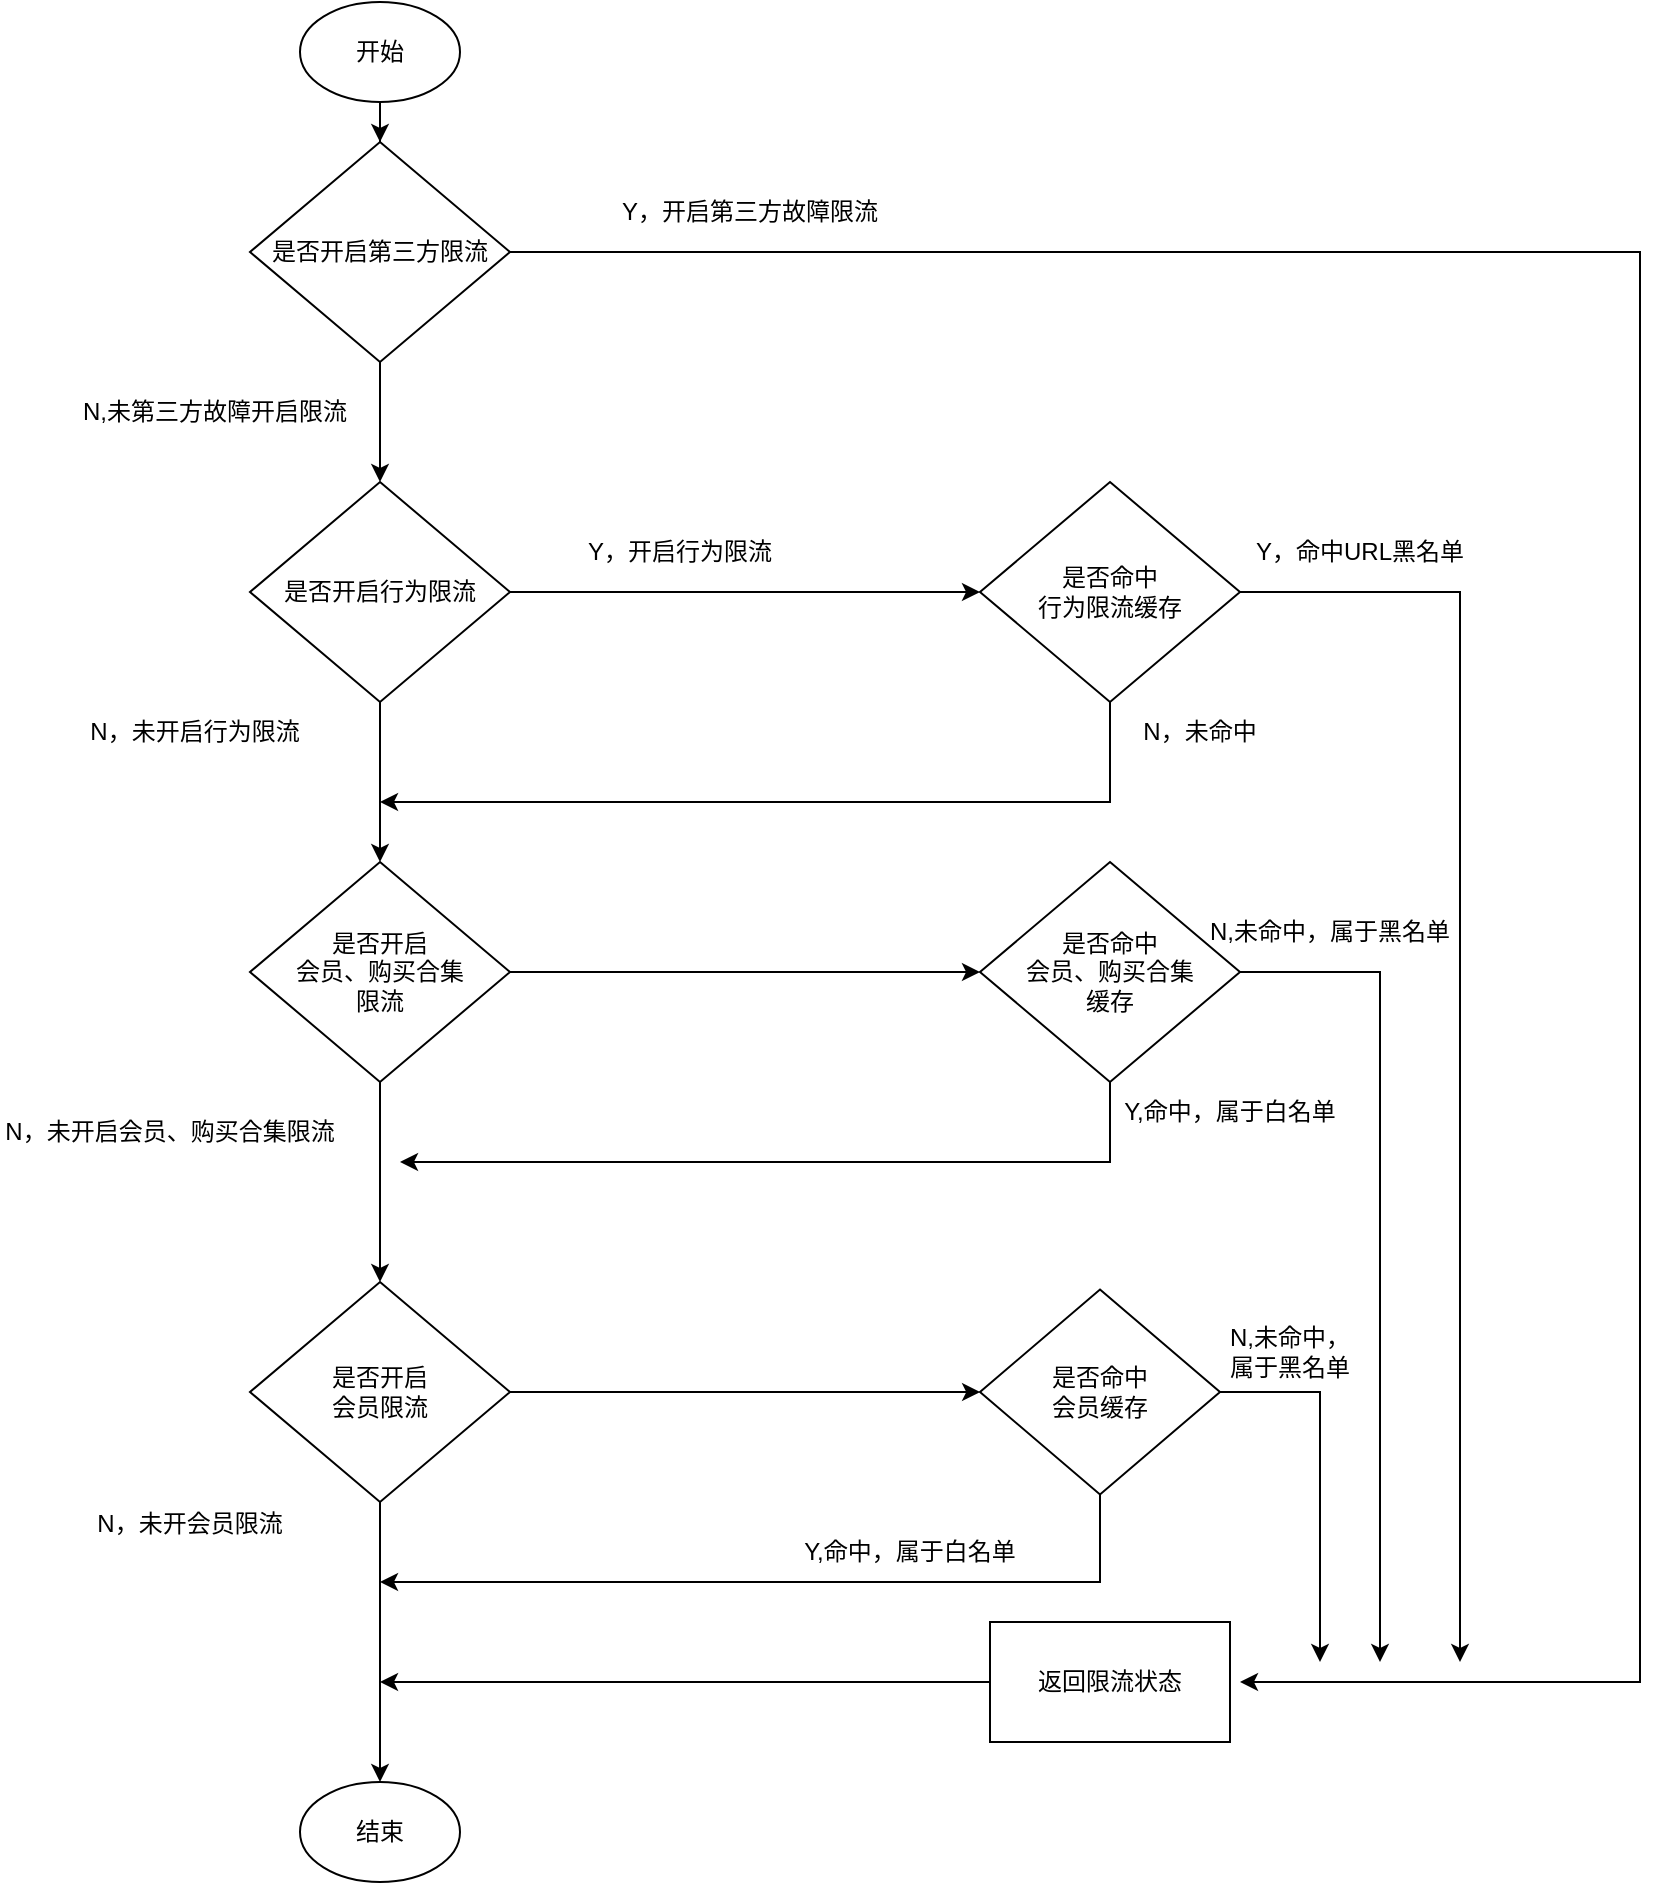 <mxfile version="18.0.8" type="github">
  <diagram id="t5WRRw7tWUzWlsUwgCJq" name="第 1 页">
    <mxGraphModel dx="1662" dy="762" grid="1" gridSize="10" guides="1" tooltips="1" connect="1" arrows="1" fold="1" page="1" pageScale="1" pageWidth="2339" pageHeight="3300" math="0" shadow="0">
      <root>
        <mxCell id="0" />
        <mxCell id="1" parent="0" />
        <mxCell id="qTCErR7RIJ27b2Tfh1Eh-13" style="edgeStyle=orthogonalEdgeStyle;rounded=0;orthogonalLoop=1;jettySize=auto;html=1;entryX=0.5;entryY=0;entryDx=0;entryDy=0;" parent="1" source="qTCErR7RIJ27b2Tfh1Eh-1" target="qTCErR7RIJ27b2Tfh1Eh-2" edge="1">
          <mxGeometry relative="1" as="geometry" />
        </mxCell>
        <mxCell id="qTCErR7RIJ27b2Tfh1Eh-1" value="开始" style="ellipse;whiteSpace=wrap;html=1;" parent="1" vertex="1">
          <mxGeometry x="550" y="90" width="80" height="50" as="geometry" />
        </mxCell>
        <mxCell id="qTCErR7RIJ27b2Tfh1Eh-14" style="edgeStyle=orthogonalEdgeStyle;rounded=0;orthogonalLoop=1;jettySize=auto;html=1;" parent="1" source="qTCErR7RIJ27b2Tfh1Eh-2" edge="1">
          <mxGeometry relative="1" as="geometry">
            <mxPoint x="1020" y="930" as="targetPoint" />
            <Array as="points">
              <mxPoint x="1220" y="215" />
              <mxPoint x="1220" y="930" />
            </Array>
          </mxGeometry>
        </mxCell>
        <mxCell id="qTCErR7RIJ27b2Tfh1Eh-16" style="edgeStyle=orthogonalEdgeStyle;rounded=0;orthogonalLoop=1;jettySize=auto;html=1;entryX=0.5;entryY=0;entryDx=0;entryDy=0;" parent="1" source="qTCErR7RIJ27b2Tfh1Eh-2" target="qTCErR7RIJ27b2Tfh1Eh-6" edge="1">
          <mxGeometry relative="1" as="geometry" />
        </mxCell>
        <mxCell id="qTCErR7RIJ27b2Tfh1Eh-2" value="是否开启第三方限流" style="rhombus;whiteSpace=wrap;html=1;" parent="1" vertex="1">
          <mxGeometry x="525" y="160" width="130" height="110" as="geometry" />
        </mxCell>
        <mxCell id="qTCErR7RIJ27b2Tfh1Eh-18" value="" style="edgeStyle=orthogonalEdgeStyle;rounded=0;orthogonalLoop=1;jettySize=auto;html=1;" parent="1" source="qTCErR7RIJ27b2Tfh1Eh-6" target="qTCErR7RIJ27b2Tfh1Eh-17" edge="1">
          <mxGeometry relative="1" as="geometry" />
        </mxCell>
        <mxCell id="qTCErR7RIJ27b2Tfh1Eh-24" style="edgeStyle=orthogonalEdgeStyle;rounded=0;orthogonalLoop=1;jettySize=auto;html=1;exitX=0.5;exitY=1;exitDx=0;exitDy=0;entryX=0.5;entryY=0;entryDx=0;entryDy=0;" parent="1" source="qTCErR7RIJ27b2Tfh1Eh-6" target="qTCErR7RIJ27b2Tfh1Eh-7" edge="1">
          <mxGeometry relative="1" as="geometry" />
        </mxCell>
        <mxCell id="qTCErR7RIJ27b2Tfh1Eh-6" value="是否开启行为限流" style="rhombus;whiteSpace=wrap;html=1;" parent="1" vertex="1">
          <mxGeometry x="525" y="330" width="130" height="110" as="geometry" />
        </mxCell>
        <mxCell id="qTCErR7RIJ27b2Tfh1Eh-28" style="edgeStyle=orthogonalEdgeStyle;rounded=0;orthogonalLoop=1;jettySize=auto;html=1;exitX=0.5;exitY=1;exitDx=0;exitDy=0;entryX=0.5;entryY=0;entryDx=0;entryDy=0;" parent="1" source="qTCErR7RIJ27b2Tfh1Eh-7" target="qTCErR7RIJ27b2Tfh1Eh-8" edge="1">
          <mxGeometry relative="1" as="geometry" />
        </mxCell>
        <mxCell id="qTCErR7RIJ27b2Tfh1Eh-31" value="" style="edgeStyle=orthogonalEdgeStyle;rounded=0;orthogonalLoop=1;jettySize=auto;html=1;" parent="1" source="qTCErR7RIJ27b2Tfh1Eh-7" target="qTCErR7RIJ27b2Tfh1Eh-30" edge="1">
          <mxGeometry relative="1" as="geometry" />
        </mxCell>
        <mxCell id="qTCErR7RIJ27b2Tfh1Eh-7" value="是否开启&lt;br&gt;会员、购买合集&lt;br&gt;限流" style="rhombus;whiteSpace=wrap;html=1;" parent="1" vertex="1">
          <mxGeometry x="525" y="520" width="130" height="110" as="geometry" />
        </mxCell>
        <mxCell id="qTCErR7RIJ27b2Tfh1Eh-11" style="edgeStyle=orthogonalEdgeStyle;rounded=0;orthogonalLoop=1;jettySize=auto;html=1;entryX=0.5;entryY=0;entryDx=0;entryDy=0;" parent="1" source="qTCErR7RIJ27b2Tfh1Eh-8" target="qTCErR7RIJ27b2Tfh1Eh-9" edge="1">
          <mxGeometry relative="1" as="geometry" />
        </mxCell>
        <mxCell id="qTCErR7RIJ27b2Tfh1Eh-37" value="" style="edgeStyle=orthogonalEdgeStyle;rounded=0;orthogonalLoop=1;jettySize=auto;html=1;" parent="1" source="qTCErR7RIJ27b2Tfh1Eh-8" target="qTCErR7RIJ27b2Tfh1Eh-36" edge="1">
          <mxGeometry relative="1" as="geometry" />
        </mxCell>
        <mxCell id="qTCErR7RIJ27b2Tfh1Eh-8" value="是否开启&lt;br&gt;会员限流" style="rhombus;whiteSpace=wrap;html=1;" parent="1" vertex="1">
          <mxGeometry x="525" y="730" width="130" height="110" as="geometry" />
        </mxCell>
        <mxCell id="qTCErR7RIJ27b2Tfh1Eh-9" value="结束" style="ellipse;whiteSpace=wrap;html=1;" parent="1" vertex="1">
          <mxGeometry x="550" y="980" width="80" height="50" as="geometry" />
        </mxCell>
        <mxCell id="qTCErR7RIJ27b2Tfh1Eh-45" style="edgeStyle=orthogonalEdgeStyle;rounded=0;orthogonalLoop=1;jettySize=auto;html=1;" parent="1" source="qTCErR7RIJ27b2Tfh1Eh-10" edge="1">
          <mxGeometry relative="1" as="geometry">
            <mxPoint x="590" y="930" as="targetPoint" />
          </mxGeometry>
        </mxCell>
        <mxCell id="qTCErR7RIJ27b2Tfh1Eh-10" value="返回限流状态" style="rounded=0;whiteSpace=wrap;html=1;" parent="1" vertex="1">
          <mxGeometry x="895" y="900" width="120" height="60" as="geometry" />
        </mxCell>
        <mxCell id="qTCErR7RIJ27b2Tfh1Eh-15" value="Y，开启第三方故障限流" style="text;html=1;strokeColor=none;fillColor=none;align=center;verticalAlign=middle;whiteSpace=wrap;rounded=0;" parent="1" vertex="1">
          <mxGeometry x="690" y="180" width="170" height="30" as="geometry" />
        </mxCell>
        <mxCell id="qTCErR7RIJ27b2Tfh1Eh-22" style="edgeStyle=orthogonalEdgeStyle;rounded=0;orthogonalLoop=1;jettySize=auto;html=1;" parent="1" source="qTCErR7RIJ27b2Tfh1Eh-17" edge="1">
          <mxGeometry relative="1" as="geometry">
            <mxPoint x="1130" y="920" as="targetPoint" />
            <Array as="points">
              <mxPoint x="1130" y="385" />
            </Array>
          </mxGeometry>
        </mxCell>
        <mxCell id="qTCErR7RIJ27b2Tfh1Eh-25" style="edgeStyle=orthogonalEdgeStyle;rounded=0;orthogonalLoop=1;jettySize=auto;html=1;" parent="1" source="qTCErR7RIJ27b2Tfh1Eh-17" edge="1">
          <mxGeometry relative="1" as="geometry">
            <mxPoint x="590" y="490" as="targetPoint" />
            <Array as="points">
              <mxPoint x="955" y="490" />
            </Array>
          </mxGeometry>
        </mxCell>
        <mxCell id="qTCErR7RIJ27b2Tfh1Eh-17" value="是否命中&lt;br&gt;行为限流缓存" style="rhombus;whiteSpace=wrap;html=1;" parent="1" vertex="1">
          <mxGeometry x="890" y="330" width="130" height="110" as="geometry" />
        </mxCell>
        <mxCell id="qTCErR7RIJ27b2Tfh1Eh-19" value="N,未第三方故障开启限流" style="text;html=1;strokeColor=none;fillColor=none;align=center;verticalAlign=middle;whiteSpace=wrap;rounded=0;" parent="1" vertex="1">
          <mxGeometry x="435" y="280" width="145" height="30" as="geometry" />
        </mxCell>
        <mxCell id="qTCErR7RIJ27b2Tfh1Eh-20" value="Y，开启行为限流" style="text;html=1;strokeColor=none;fillColor=none;align=center;verticalAlign=middle;whiteSpace=wrap;rounded=0;" parent="1" vertex="1">
          <mxGeometry x="690" y="350" width="100" height="30" as="geometry" />
        </mxCell>
        <mxCell id="qTCErR7RIJ27b2Tfh1Eh-23" value="Y，命中URL黑名单" style="text;html=1;strokeColor=none;fillColor=none;align=center;verticalAlign=middle;whiteSpace=wrap;rounded=0;" parent="1" vertex="1">
          <mxGeometry x="1020" y="350" width="120" height="30" as="geometry" />
        </mxCell>
        <mxCell id="qTCErR7RIJ27b2Tfh1Eh-26" value="N，未命中" style="text;html=1;strokeColor=none;fillColor=none;align=center;verticalAlign=middle;whiteSpace=wrap;rounded=0;" parent="1" vertex="1">
          <mxGeometry x="940" y="440" width="120" height="30" as="geometry" />
        </mxCell>
        <mxCell id="qTCErR7RIJ27b2Tfh1Eh-27" value="N，未开启行为限流" style="text;html=1;strokeColor=none;fillColor=none;align=center;verticalAlign=middle;whiteSpace=wrap;rounded=0;" parent="1" vertex="1">
          <mxGeometry x="435" y="440" width="125" height="30" as="geometry" />
        </mxCell>
        <mxCell id="qTCErR7RIJ27b2Tfh1Eh-32" style="edgeStyle=orthogonalEdgeStyle;rounded=0;orthogonalLoop=1;jettySize=auto;html=1;" parent="1" source="qTCErR7RIJ27b2Tfh1Eh-30" edge="1">
          <mxGeometry relative="1" as="geometry">
            <mxPoint x="1090" y="920" as="targetPoint" />
            <Array as="points">
              <mxPoint x="1090" y="575" />
            </Array>
          </mxGeometry>
        </mxCell>
        <mxCell id="qTCErR7RIJ27b2Tfh1Eh-34" style="edgeStyle=orthogonalEdgeStyle;rounded=0;orthogonalLoop=1;jettySize=auto;html=1;" parent="1" source="qTCErR7RIJ27b2Tfh1Eh-30" edge="1">
          <mxGeometry relative="1" as="geometry">
            <mxPoint x="600" y="670" as="targetPoint" />
            <Array as="points">
              <mxPoint x="955" y="670" />
            </Array>
          </mxGeometry>
        </mxCell>
        <mxCell id="qTCErR7RIJ27b2Tfh1Eh-30" value="是否命中&lt;br&gt;会员、购买合集&lt;br&gt;缓存" style="rhombus;whiteSpace=wrap;html=1;" parent="1" vertex="1">
          <mxGeometry x="890" y="520" width="130" height="110" as="geometry" />
        </mxCell>
        <mxCell id="qTCErR7RIJ27b2Tfh1Eh-33" value="N,未命中，属于黑名单" style="text;html=1;strokeColor=none;fillColor=none;align=center;verticalAlign=middle;whiteSpace=wrap;rounded=0;" parent="1" vertex="1">
          <mxGeometry x="1000" y="540" width="130" height="30" as="geometry" />
        </mxCell>
        <mxCell id="qTCErR7RIJ27b2Tfh1Eh-35" value="Y,命中，属于白名单" style="text;html=1;strokeColor=none;fillColor=none;align=center;verticalAlign=middle;whiteSpace=wrap;rounded=0;" parent="1" vertex="1">
          <mxGeometry x="950" y="630" width="130" height="30" as="geometry" />
        </mxCell>
        <mxCell id="qTCErR7RIJ27b2Tfh1Eh-40" style="edgeStyle=orthogonalEdgeStyle;rounded=0;orthogonalLoop=1;jettySize=auto;html=1;" parent="1" source="qTCErR7RIJ27b2Tfh1Eh-36" edge="1">
          <mxGeometry relative="1" as="geometry">
            <mxPoint x="1060" y="920" as="targetPoint" />
            <Array as="points">
              <mxPoint x="1060" y="785" />
            </Array>
          </mxGeometry>
        </mxCell>
        <mxCell id="qTCErR7RIJ27b2Tfh1Eh-44" style="edgeStyle=orthogonalEdgeStyle;rounded=0;orthogonalLoop=1;jettySize=auto;html=1;" parent="1" source="qTCErR7RIJ27b2Tfh1Eh-36" edge="1">
          <mxGeometry relative="1" as="geometry">
            <mxPoint x="590" y="880" as="targetPoint" />
            <Array as="points">
              <mxPoint x="950" y="880" />
            </Array>
          </mxGeometry>
        </mxCell>
        <mxCell id="qTCErR7RIJ27b2Tfh1Eh-36" value="是否命中&lt;br&gt;会员缓存" style="rhombus;whiteSpace=wrap;html=1;" parent="1" vertex="1">
          <mxGeometry x="890" y="733.75" width="120" height="102.5" as="geometry" />
        </mxCell>
        <mxCell id="qTCErR7RIJ27b2Tfh1Eh-41" value="N,未命中，&lt;br&gt;属于黑名单" style="text;html=1;strokeColor=none;fillColor=none;align=center;verticalAlign=middle;whiteSpace=wrap;rounded=0;" parent="1" vertex="1">
          <mxGeometry x="980" y="750" width="130" height="30" as="geometry" />
        </mxCell>
        <mxCell id="qTCErR7RIJ27b2Tfh1Eh-46" value="Y,命中，属于白名单" style="text;html=1;strokeColor=none;fillColor=none;align=center;verticalAlign=middle;whiteSpace=wrap;rounded=0;" parent="1" vertex="1">
          <mxGeometry x="790" y="850" width="130" height="30" as="geometry" />
        </mxCell>
        <mxCell id="qTCErR7RIJ27b2Tfh1Eh-47" value="N，未开启会员、购买合集限流" style="text;html=1;strokeColor=none;fillColor=none;align=center;verticalAlign=middle;whiteSpace=wrap;rounded=0;" parent="1" vertex="1">
          <mxGeometry x="400" y="640" width="170" height="30" as="geometry" />
        </mxCell>
        <mxCell id="qTCErR7RIJ27b2Tfh1Eh-48" value="N，未开会员限流" style="text;html=1;strokeColor=none;fillColor=none;align=center;verticalAlign=middle;whiteSpace=wrap;rounded=0;" parent="1" vertex="1">
          <mxGeometry x="410" y="836.25" width="170" height="30" as="geometry" />
        </mxCell>
      </root>
    </mxGraphModel>
  </diagram>
</mxfile>
